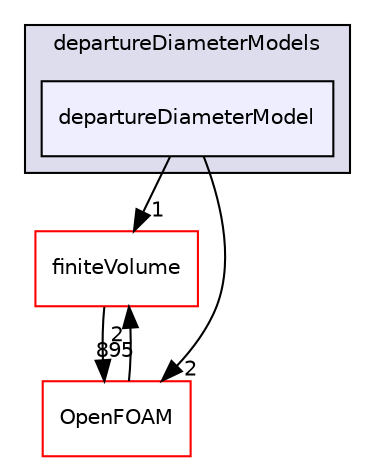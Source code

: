 digraph "src/phaseSystemModels/reactingEulerFoam/derivedFvPatchFields/wallBoilingSubModels/departureDiameterModels/departureDiameterModel" {
  bgcolor=transparent;
  compound=true
  node [ fontsize="10", fontname="Helvetica"];
  edge [ labelfontsize="10", labelfontname="Helvetica"];
  subgraph clusterdir_7df8a166bb92653c5444c485c478103e {
    graph [ bgcolor="#ddddee", pencolor="black", label="departureDiameterModels" fontname="Helvetica", fontsize="10", URL="dir_7df8a166bb92653c5444c485c478103e.html"]
  dir_3e02d7a448a5b9711d2eba96b9d3e08f [shape=box, label="departureDiameterModel", style="filled", fillcolor="#eeeeff", pencolor="black", URL="dir_3e02d7a448a5b9711d2eba96b9d3e08f.html"];
  }
  dir_9bd15774b555cf7259a6fa18f99fe99b [shape=box label="finiteVolume" color="red" URL="dir_9bd15774b555cf7259a6fa18f99fe99b.html"];
  dir_c5473ff19b20e6ec4dfe5c310b3778a8 [shape=box label="OpenFOAM" color="red" URL="dir_c5473ff19b20e6ec4dfe5c310b3778a8.html"];
  dir_9bd15774b555cf7259a6fa18f99fe99b->dir_c5473ff19b20e6ec4dfe5c310b3778a8 [headlabel="895", labeldistance=1.5 headhref="dir_000814_002151.html"];
  dir_c5473ff19b20e6ec4dfe5c310b3778a8->dir_9bd15774b555cf7259a6fa18f99fe99b [headlabel="2", labeldistance=1.5 headhref="dir_002151_000814.html"];
  dir_3e02d7a448a5b9711d2eba96b9d3e08f->dir_9bd15774b555cf7259a6fa18f99fe99b [headlabel="1", labeldistance=1.5 headhref="dir_003014_000814.html"];
  dir_3e02d7a448a5b9711d2eba96b9d3e08f->dir_c5473ff19b20e6ec4dfe5c310b3778a8 [headlabel="2", labeldistance=1.5 headhref="dir_003014_002151.html"];
}
